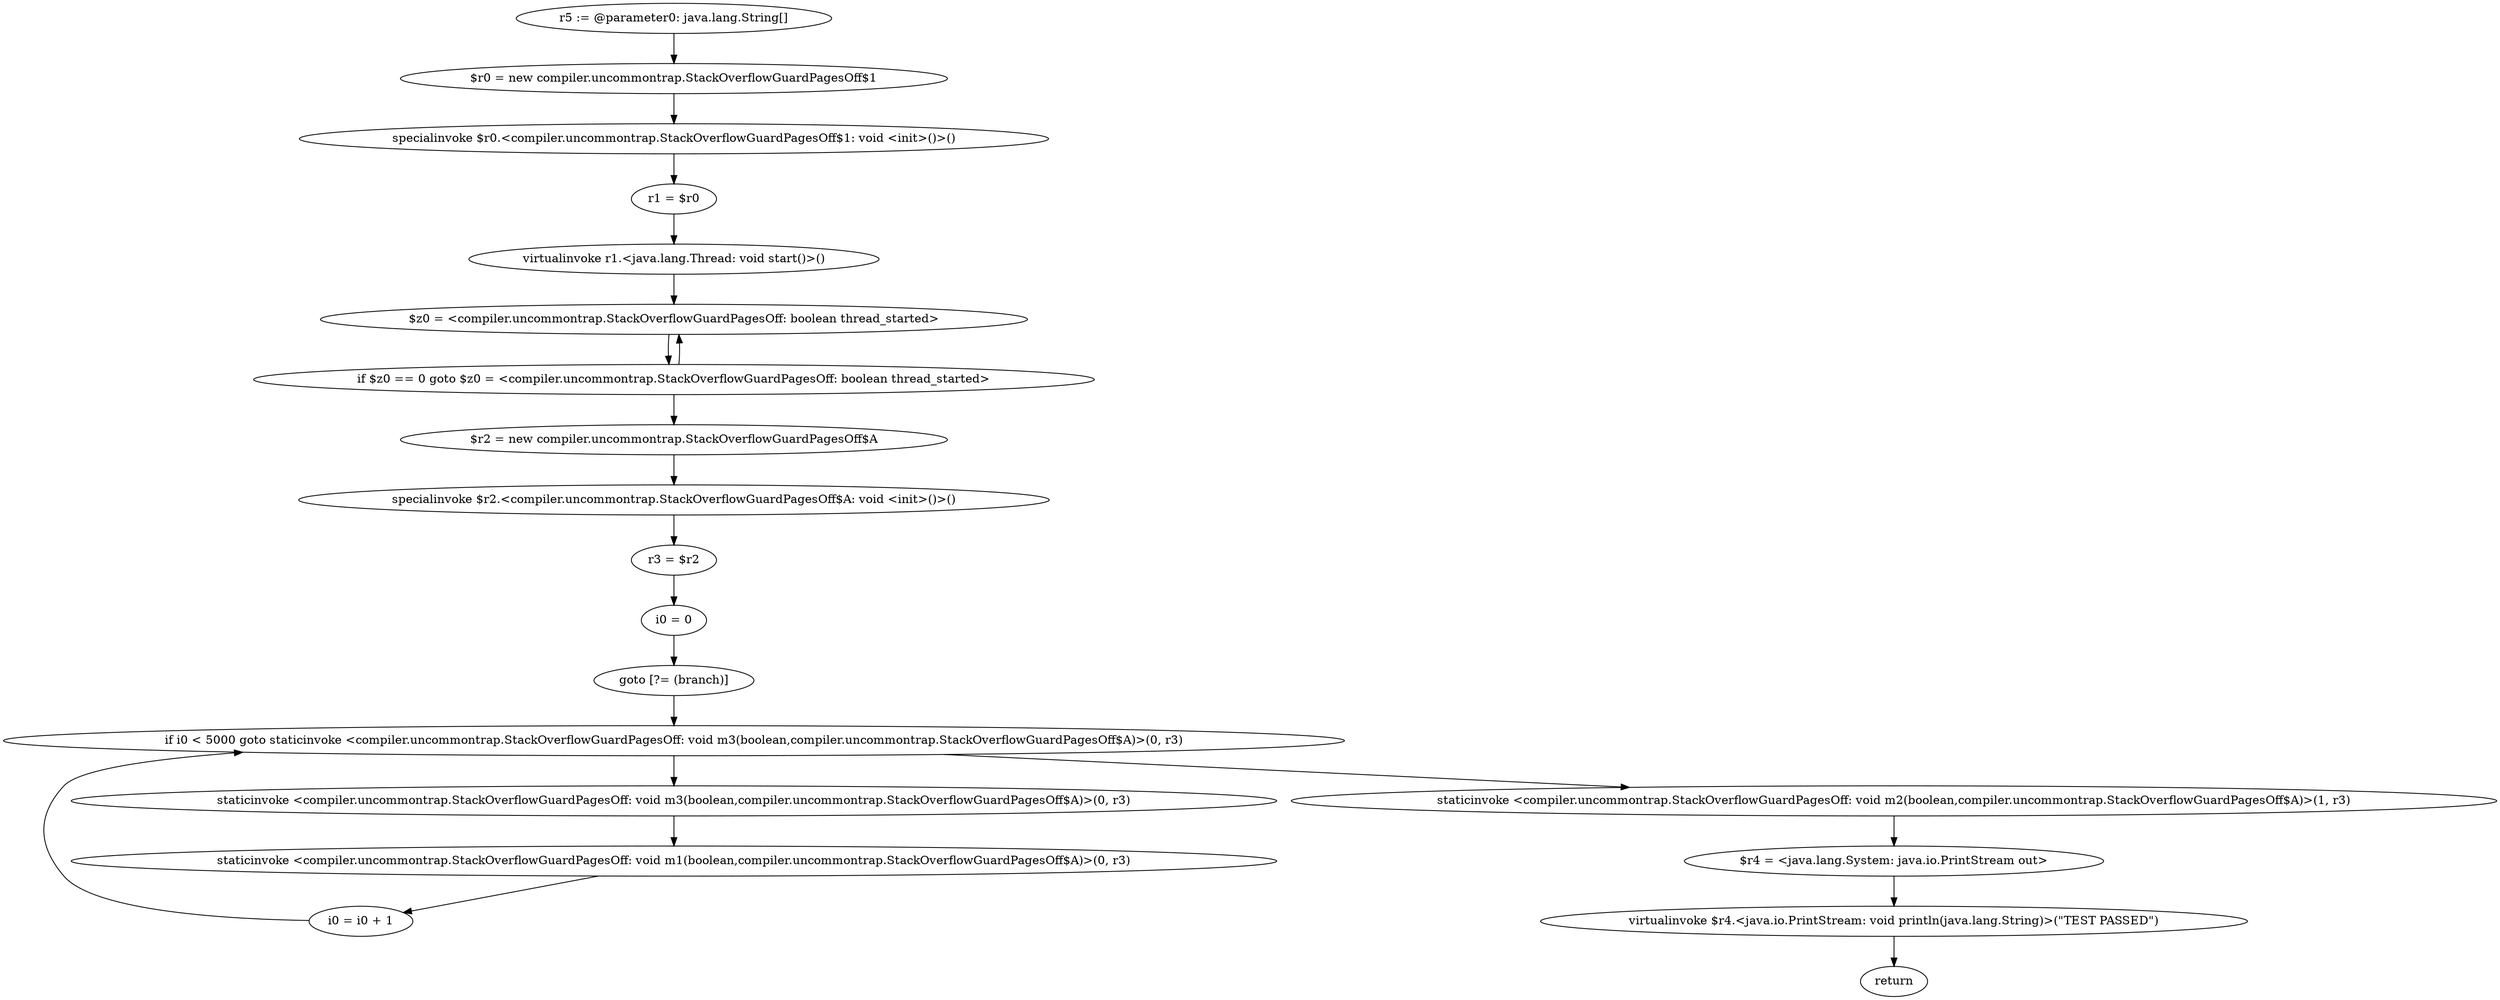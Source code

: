digraph "unitGraph" {
    "r5 := @parameter0: java.lang.String[]"
    "$r0 = new compiler.uncommontrap.StackOverflowGuardPagesOff$1"
    "specialinvoke $r0.<compiler.uncommontrap.StackOverflowGuardPagesOff$1: void <init>()>()"
    "r1 = $r0"
    "virtualinvoke r1.<java.lang.Thread: void start()>()"
    "$z0 = <compiler.uncommontrap.StackOverflowGuardPagesOff: boolean thread_started>"
    "if $z0 == 0 goto $z0 = <compiler.uncommontrap.StackOverflowGuardPagesOff: boolean thread_started>"
    "$r2 = new compiler.uncommontrap.StackOverflowGuardPagesOff$A"
    "specialinvoke $r2.<compiler.uncommontrap.StackOverflowGuardPagesOff$A: void <init>()>()"
    "r3 = $r2"
    "i0 = 0"
    "goto [?= (branch)]"
    "staticinvoke <compiler.uncommontrap.StackOverflowGuardPagesOff: void m3(boolean,compiler.uncommontrap.StackOverflowGuardPagesOff$A)>(0, r3)"
    "staticinvoke <compiler.uncommontrap.StackOverflowGuardPagesOff: void m1(boolean,compiler.uncommontrap.StackOverflowGuardPagesOff$A)>(0, r3)"
    "i0 = i0 + 1"
    "if i0 < 5000 goto staticinvoke <compiler.uncommontrap.StackOverflowGuardPagesOff: void m3(boolean,compiler.uncommontrap.StackOverflowGuardPagesOff$A)>(0, r3)"
    "staticinvoke <compiler.uncommontrap.StackOverflowGuardPagesOff: void m2(boolean,compiler.uncommontrap.StackOverflowGuardPagesOff$A)>(1, r3)"
    "$r4 = <java.lang.System: java.io.PrintStream out>"
    "virtualinvoke $r4.<java.io.PrintStream: void println(java.lang.String)>(\"TEST PASSED\")"
    "return"
    "r5 := @parameter0: java.lang.String[]"->"$r0 = new compiler.uncommontrap.StackOverflowGuardPagesOff$1";
    "$r0 = new compiler.uncommontrap.StackOverflowGuardPagesOff$1"->"specialinvoke $r0.<compiler.uncommontrap.StackOverflowGuardPagesOff$1: void <init>()>()";
    "specialinvoke $r0.<compiler.uncommontrap.StackOverflowGuardPagesOff$1: void <init>()>()"->"r1 = $r0";
    "r1 = $r0"->"virtualinvoke r1.<java.lang.Thread: void start()>()";
    "virtualinvoke r1.<java.lang.Thread: void start()>()"->"$z0 = <compiler.uncommontrap.StackOverflowGuardPagesOff: boolean thread_started>";
    "$z0 = <compiler.uncommontrap.StackOverflowGuardPagesOff: boolean thread_started>"->"if $z0 == 0 goto $z0 = <compiler.uncommontrap.StackOverflowGuardPagesOff: boolean thread_started>";
    "if $z0 == 0 goto $z0 = <compiler.uncommontrap.StackOverflowGuardPagesOff: boolean thread_started>"->"$r2 = new compiler.uncommontrap.StackOverflowGuardPagesOff$A";
    "if $z0 == 0 goto $z0 = <compiler.uncommontrap.StackOverflowGuardPagesOff: boolean thread_started>"->"$z0 = <compiler.uncommontrap.StackOverflowGuardPagesOff: boolean thread_started>";
    "$r2 = new compiler.uncommontrap.StackOverflowGuardPagesOff$A"->"specialinvoke $r2.<compiler.uncommontrap.StackOverflowGuardPagesOff$A: void <init>()>()";
    "specialinvoke $r2.<compiler.uncommontrap.StackOverflowGuardPagesOff$A: void <init>()>()"->"r3 = $r2";
    "r3 = $r2"->"i0 = 0";
    "i0 = 0"->"goto [?= (branch)]";
    "goto [?= (branch)]"->"if i0 < 5000 goto staticinvoke <compiler.uncommontrap.StackOverflowGuardPagesOff: void m3(boolean,compiler.uncommontrap.StackOverflowGuardPagesOff$A)>(0, r3)";
    "staticinvoke <compiler.uncommontrap.StackOverflowGuardPagesOff: void m3(boolean,compiler.uncommontrap.StackOverflowGuardPagesOff$A)>(0, r3)"->"staticinvoke <compiler.uncommontrap.StackOverflowGuardPagesOff: void m1(boolean,compiler.uncommontrap.StackOverflowGuardPagesOff$A)>(0, r3)";
    "staticinvoke <compiler.uncommontrap.StackOverflowGuardPagesOff: void m1(boolean,compiler.uncommontrap.StackOverflowGuardPagesOff$A)>(0, r3)"->"i0 = i0 + 1";
    "i0 = i0 + 1"->"if i0 < 5000 goto staticinvoke <compiler.uncommontrap.StackOverflowGuardPagesOff: void m3(boolean,compiler.uncommontrap.StackOverflowGuardPagesOff$A)>(0, r3)";
    "if i0 < 5000 goto staticinvoke <compiler.uncommontrap.StackOverflowGuardPagesOff: void m3(boolean,compiler.uncommontrap.StackOverflowGuardPagesOff$A)>(0, r3)"->"staticinvoke <compiler.uncommontrap.StackOverflowGuardPagesOff: void m2(boolean,compiler.uncommontrap.StackOverflowGuardPagesOff$A)>(1, r3)";
    "if i0 < 5000 goto staticinvoke <compiler.uncommontrap.StackOverflowGuardPagesOff: void m3(boolean,compiler.uncommontrap.StackOverflowGuardPagesOff$A)>(0, r3)"->"staticinvoke <compiler.uncommontrap.StackOverflowGuardPagesOff: void m3(boolean,compiler.uncommontrap.StackOverflowGuardPagesOff$A)>(0, r3)";
    "staticinvoke <compiler.uncommontrap.StackOverflowGuardPagesOff: void m2(boolean,compiler.uncommontrap.StackOverflowGuardPagesOff$A)>(1, r3)"->"$r4 = <java.lang.System: java.io.PrintStream out>";
    "$r4 = <java.lang.System: java.io.PrintStream out>"->"virtualinvoke $r4.<java.io.PrintStream: void println(java.lang.String)>(\"TEST PASSED\")";
    "virtualinvoke $r4.<java.io.PrintStream: void println(java.lang.String)>(\"TEST PASSED\")"->"return";
}
